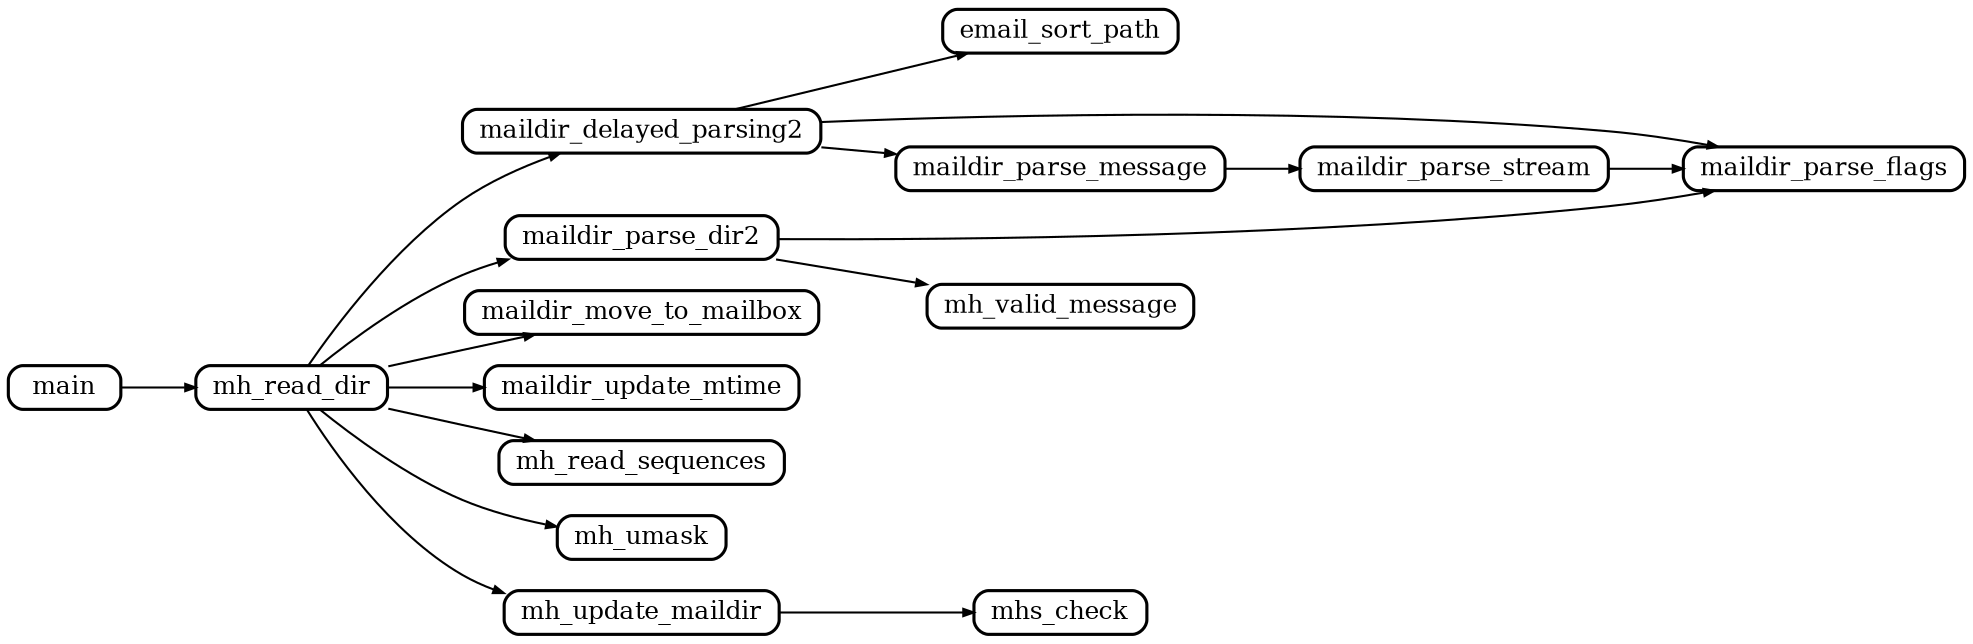 digraph sidebar
{
	// Sidebar 2020-08-29
	// Blue club - Sidebar config that is global
	// Red circle - Sidebar config that will be Account-specific (soon)

	graph [
		rankdir="LR"
		nodesep="0.2"
		ranksep="0.5"
		compound="true"
	]

	node [
		shape="Mrecord"
		fontsize="12"
		fillcolor="#ffffff"
		style="filled"
		height="0.2"
		penwidth="1.5"
		color="black"
	]

	edge [
		penwidth="1.0"
		arrowsize="0.5"
	]

	maildir_delayed_parsing2 -> email_sort_path
	maildir_delayed_parsing2 -> maildir_parse_flags
	maildir_delayed_parsing2 -> maildir_parse_message
	maildir_parse_dir2       -> maildir_parse_flags
	maildir_parse_dir2       -> mh_valid_message
	maildir_parse_message    -> maildir_parse_stream
	maildir_parse_stream     -> maildir_parse_flags
	main                     -> mh_read_dir
	mh_read_dir              -> maildir_delayed_parsing2
	mh_read_dir              -> maildir_move_to_mailbox
	mh_read_dir              -> maildir_parse_dir2
	mh_read_dir              -> maildir_update_mtime
	mh_read_dir              -> mh_read_sequences
	mh_read_dir              -> mh_umask
	mh_read_dir              -> mh_update_maildir
	mh_update_maildir        -> mhs_check

}
